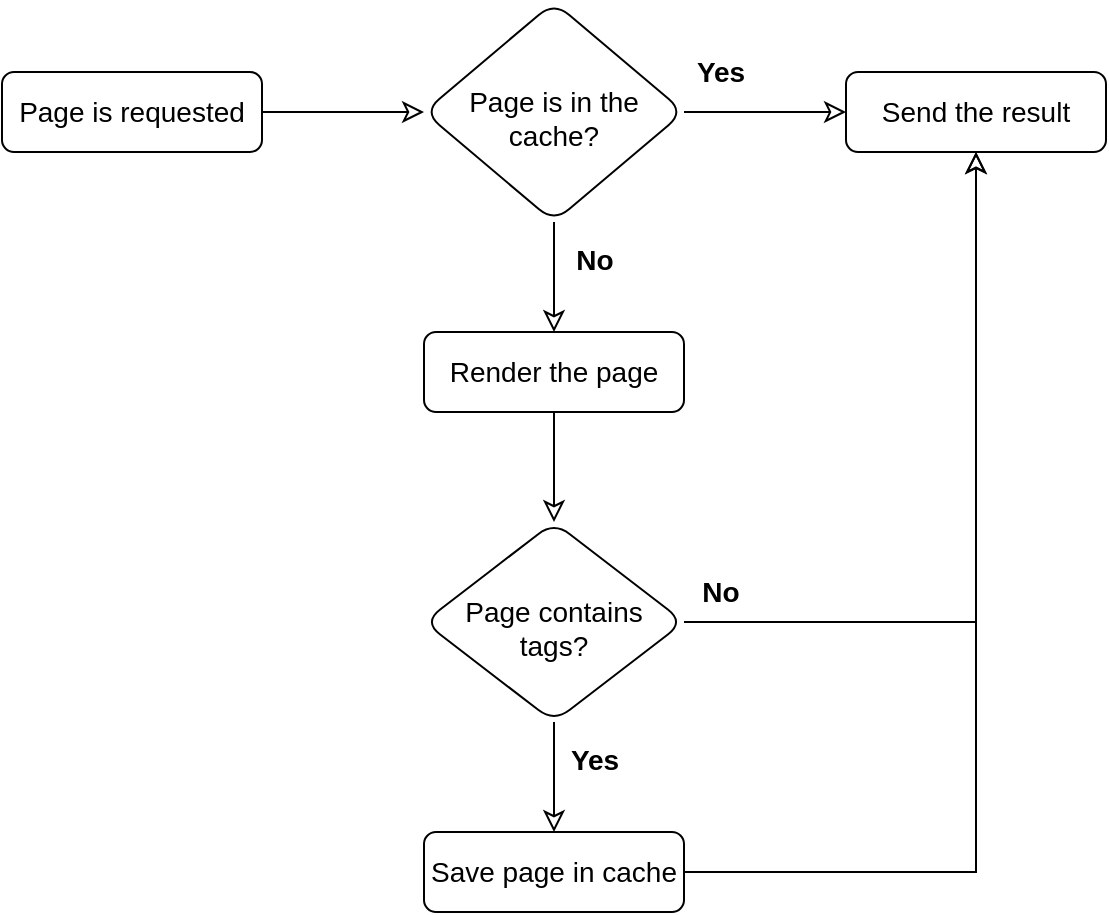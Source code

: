 <mxfile version="14.3.2" type="browser"><diagram id="C5RBs43oDa-KdzZeNtuy" name="Page-1"><mxGraphModel dx="2062" dy="1122" grid="0" gridSize="10" guides="1" tooltips="1" connect="1" arrows="1" fold="1" page="1" pageScale="1" pageWidth="827" pageHeight="1169" math="0" shadow="0"><root><mxCell id="WIyWlLk6GJQsqaUBKTNV-0"/><mxCell id="WIyWlLk6GJQsqaUBKTNV-1" parent="WIyWlLk6GJQsqaUBKTNV-0"/><mxCell id="WIyWlLk6GJQsqaUBKTNV-2" value="" style="rounded=0;html=1;jettySize=auto;orthogonalLoop=1;fontSize=14;endArrow=classic;endFill=0;endSize=8;strokeWidth=1;shadow=0;labelBackgroundColor=none;edgeStyle=orthogonalEdgeStyle;" parent="WIyWlLk6GJQsqaUBKTNV-1" source="WIyWlLk6GJQsqaUBKTNV-3" target="WIyWlLk6GJQsqaUBKTNV-6" edge="1"><mxGeometry relative="1" as="geometry"/></mxCell><mxCell id="WIyWlLk6GJQsqaUBKTNV-3" value="Page is requested" style="rounded=1;whiteSpace=wrap;html=1;fontSize=14;glass=0;strokeWidth=1;shadow=0;" parent="WIyWlLk6GJQsqaUBKTNV-1" vertex="1"><mxGeometry x="40" y="120" width="130" height="40" as="geometry"/></mxCell><mxCell id="WIyWlLk6GJQsqaUBKTNV-4" value="Yes" style="rounded=0;html=1;jettySize=auto;orthogonalLoop=1;fontSize=14;endArrow=classic;endFill=0;endSize=8;strokeWidth=1;shadow=0;labelBackgroundColor=none;edgeStyle=orthogonalEdgeStyle;entryX=0;entryY=0.5;entryDx=0;entryDy=0;fontStyle=1" parent="WIyWlLk6GJQsqaUBKTNV-1" source="WIyWlLk6GJQsqaUBKTNV-6" target="WIyWlLk6GJQsqaUBKTNV-11" edge="1"><mxGeometry x="-0.556" y="20" relative="1" as="geometry"><mxPoint as="offset"/></mxGeometry></mxCell><mxCell id="WIyWlLk6GJQsqaUBKTNV-5" value="No" style="edgeStyle=orthogonalEdgeStyle;rounded=0;html=1;jettySize=auto;orthogonalLoop=1;fontSize=14;endArrow=classic;endFill=0;endSize=8;strokeWidth=1;shadow=0;labelBackgroundColor=none;entryX=0.5;entryY=0;entryDx=0;entryDy=0;fontStyle=1" parent="WIyWlLk6GJQsqaUBKTNV-1" source="WIyWlLk6GJQsqaUBKTNV-6" target="WIyWlLk6GJQsqaUBKTNV-12" edge="1"><mxGeometry x="-0.333" y="20" relative="1" as="geometry"><mxPoint as="offset"/><mxPoint x="351" y="210" as="targetPoint"/></mxGeometry></mxCell><mxCell id="WIyWlLk6GJQsqaUBKTNV-6" value="Page is in the cache?" style="rhombus;whiteSpace=wrap;html=1;shadow=0;fontFamily=Helvetica;fontSize=14;align=center;strokeWidth=1;spacing=6;spacingTop=6;rounded=1;" parent="WIyWlLk6GJQsqaUBKTNV-1" vertex="1"><mxGeometry x="251" y="85" width="130" height="110" as="geometry"/></mxCell><mxCell id="WIyWlLk6GJQsqaUBKTNV-8" value="No" style="rounded=0;html=1;jettySize=auto;orthogonalLoop=1;fontSize=14;endArrow=classic;endFill=0;endSize=8;strokeWidth=1;shadow=0;labelBackgroundColor=none;edgeStyle=orthogonalEdgeStyle;entryX=0.5;entryY=1;entryDx=0;entryDy=0;fontStyle=1" parent="WIyWlLk6GJQsqaUBKTNV-1" source="WIyWlLk6GJQsqaUBKTNV-10" target="WIyWlLk6GJQsqaUBKTNV-11" edge="1"><mxGeometry x="-0.907" y="15" relative="1" as="geometry"><mxPoint as="offset"/></mxGeometry></mxCell><mxCell id="WIyWlLk6GJQsqaUBKTNV-10" value="Page contains tags?" style="rhombus;whiteSpace=wrap;html=1;shadow=0;fontFamily=Helvetica;fontSize=14;align=center;strokeWidth=1;spacing=6;spacingTop=6;rounded=1;" parent="WIyWlLk6GJQsqaUBKTNV-1" vertex="1"><mxGeometry x="251" y="345" width="130" height="100" as="geometry"/></mxCell><mxCell id="WIyWlLk6GJQsqaUBKTNV-11" value="Send the result" style="rounded=1;whiteSpace=wrap;html=1;fontSize=14;glass=0;strokeWidth=1;shadow=0;" parent="WIyWlLk6GJQsqaUBKTNV-1" vertex="1"><mxGeometry x="462" y="120" width="130" height="40" as="geometry"/></mxCell><mxCell id="WIyWlLk6GJQsqaUBKTNV-12" value="Render the page" style="rounded=1;whiteSpace=wrap;html=1;fontSize=14;glass=0;strokeWidth=1;shadow=0;" parent="WIyWlLk6GJQsqaUBKTNV-1" vertex="1"><mxGeometry x="251" y="250" width="130" height="40" as="geometry"/></mxCell><mxCell id="P8GrVUb5SiHpWBtoUtkO-2" value="" style="edgeStyle=orthogonalEdgeStyle;rounded=0;html=1;jettySize=auto;orthogonalLoop=1;fontSize=14;endArrow=classic;endFill=0;endSize=8;strokeWidth=1;shadow=0;labelBackgroundColor=none;entryX=0.5;entryY=0;entryDx=0;entryDy=0;exitX=0.5;exitY=1;exitDx=0;exitDy=0;fontStyle=1" parent="WIyWlLk6GJQsqaUBKTNV-1" source="WIyWlLk6GJQsqaUBKTNV-12" target="WIyWlLk6GJQsqaUBKTNV-10" edge="1"><mxGeometry y="10" relative="1" as="geometry"><mxPoint as="offset"/><mxPoint x="321" y="200" as="sourcePoint"/><mxPoint x="321" y="260" as="targetPoint"/></mxGeometry></mxCell><mxCell id="P8GrVUb5SiHpWBtoUtkO-3" value="Save page in cache" style="rounded=1;whiteSpace=wrap;html=1;fontSize=14;glass=0;strokeWidth=1;shadow=0;" parent="WIyWlLk6GJQsqaUBKTNV-1" vertex="1"><mxGeometry x="251" y="500" width="130" height="40" as="geometry"/></mxCell><mxCell id="P8GrVUb5SiHpWBtoUtkO-4" value="Yes" style="edgeStyle=orthogonalEdgeStyle;rounded=0;html=1;jettySize=auto;orthogonalLoop=1;fontSize=14;endArrow=classic;endFill=0;endSize=8;strokeWidth=1;shadow=0;labelBackgroundColor=none;entryX=0.5;entryY=0;entryDx=0;entryDy=0;exitX=0.5;exitY=1;exitDx=0;exitDy=0;fontStyle=1" parent="WIyWlLk6GJQsqaUBKTNV-1" source="WIyWlLk6GJQsqaUBKTNV-10" target="P8GrVUb5SiHpWBtoUtkO-3" edge="1"><mxGeometry x="-0.333" y="20" relative="1" as="geometry"><mxPoint as="offset"/><mxPoint x="321" y="200" as="sourcePoint"/><mxPoint x="321" y="260" as="targetPoint"/></mxGeometry></mxCell><mxCell id="P8GrVUb5SiHpWBtoUtkO-6" value="" style="edgeStyle=orthogonalEdgeStyle;rounded=0;html=1;jettySize=auto;orthogonalLoop=1;fontSize=14;endArrow=classic;endFill=0;endSize=8;strokeWidth=1;shadow=0;labelBackgroundColor=none;entryX=0.5;entryY=1;entryDx=0;entryDy=0;exitX=1;exitY=0.5;exitDx=0;exitDy=0;fontStyle=1" parent="WIyWlLk6GJQsqaUBKTNV-1" source="P8GrVUb5SiHpWBtoUtkO-3" target="WIyWlLk6GJQsqaUBKTNV-11" edge="1"><mxGeometry y="10" relative="1" as="geometry"><mxPoint as="offset"/><mxPoint x="321" y="300" as="sourcePoint"/><mxPoint x="321" y="360" as="targetPoint"/></mxGeometry></mxCell></root></mxGraphModel></diagram></mxfile>